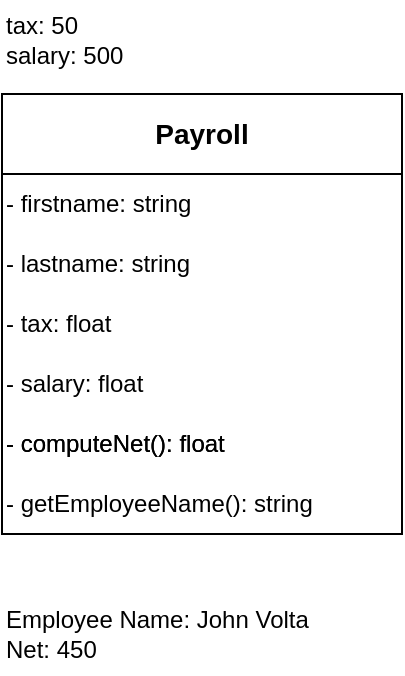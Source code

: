 <mxfile version="24.7.11">
  <diagram name="Page-1" id="DolZQoLZaqcXjrVuGQjv">
    <mxGraphModel dx="655" dy="458" grid="1" gridSize="10" guides="1" tooltips="1" connect="1" arrows="1" fold="1" page="1" pageScale="1" pageWidth="850" pageHeight="1100" math="0" shadow="0">
      <root>
        <mxCell id="0" />
        <mxCell id="1" parent="0" />
        <mxCell id="0oNOVQane-nv641L2khv-1" value="&lt;b&gt;&lt;font style=&quot;font-size: 14px;&quot;&gt;Payroll&lt;/font&gt;&lt;/b&gt;" style="rounded=0;whiteSpace=wrap;html=1;" parent="1" vertex="1">
          <mxGeometry x="360" y="80" width="200" height="40" as="geometry" />
        </mxCell>
        <mxCell id="0oNOVQane-nv641L2khv-2" value="" style="rounded=0;whiteSpace=wrap;html=1;" parent="1" vertex="1">
          <mxGeometry x="360" y="120" width="200" height="180" as="geometry" />
        </mxCell>
        <mxCell id="rUS1i92A7wEvNSpwbi97-4" value="tax: 50&lt;div&gt;salary: 500&lt;/div&gt;" style="text;html=1;align=left;verticalAlign=middle;resizable=0;points=[];autosize=1;strokeColor=none;fillColor=none;" vertex="1" parent="1">
          <mxGeometry x="360" y="33" width="80" height="40" as="geometry" />
        </mxCell>
        <mxCell id="rUS1i92A7wEvNSpwbi97-7" value="&lt;div&gt;Employee Name: John Volta&lt;/div&gt;&lt;div&gt;Net: 450&lt;/div&gt;" style="text;html=1;align=left;verticalAlign=middle;resizable=0;points=[];autosize=1;strokeColor=none;fillColor=none;" vertex="1" parent="1">
          <mxGeometry x="360" y="330" width="170" height="40" as="geometry" />
        </mxCell>
        <mxCell id="rUS1i92A7wEvNSpwbi97-8" value="- firstname: string" style="rounded=0;whiteSpace=wrap;html=1;fillColor=none;strokeColor=none;align=left;" vertex="1" parent="1">
          <mxGeometry x="360" y="120" width="200" height="30" as="geometry" />
        </mxCell>
        <mxCell id="rUS1i92A7wEvNSpwbi97-9" value="- lastname: string" style="rounded=0;whiteSpace=wrap;html=1;fillColor=none;strokeColor=none;align=left;" vertex="1" parent="1">
          <mxGeometry x="360" y="150" width="200" height="30" as="geometry" />
        </mxCell>
        <mxCell id="rUS1i92A7wEvNSpwbi97-10" value="- tax: float" style="rounded=0;whiteSpace=wrap;html=1;fillColor=none;strokeColor=none;align=left;" vertex="1" parent="1">
          <mxGeometry x="360" y="180" width="200" height="30" as="geometry" />
        </mxCell>
        <mxCell id="rUS1i92A7wEvNSpwbi97-11" value="- salary: float" style="rounded=0;whiteSpace=wrap;html=1;fillColor=none;strokeColor=none;align=left;" vertex="1" parent="1">
          <mxGeometry x="360" y="210" width="200" height="30" as="geometry" />
        </mxCell>
        <mxCell id="rUS1i92A7wEvNSpwbi97-14" value="- computeNet(): float" style="rounded=0;whiteSpace=wrap;html=1;fillColor=none;strokeColor=none;align=left;" vertex="1" parent="1">
          <mxGeometry x="360" y="240" width="200" height="30" as="geometry" />
        </mxCell>
        <mxCell id="rUS1i92A7wEvNSpwbi97-15" value="- computeNet(): float" style="rounded=0;whiteSpace=wrap;html=1;fillColor=none;strokeColor=none;align=left;" vertex="1" parent="1">
          <mxGeometry x="360" y="240" width="200" height="30" as="geometry" />
        </mxCell>
        <mxCell id="rUS1i92A7wEvNSpwbi97-16" value="- getEmployeeName(): string" style="rounded=0;whiteSpace=wrap;html=1;fillColor=none;strokeColor=none;align=left;" vertex="1" parent="1">
          <mxGeometry x="360" y="270" width="200" height="30" as="geometry" />
        </mxCell>
      </root>
    </mxGraphModel>
  </diagram>
</mxfile>
